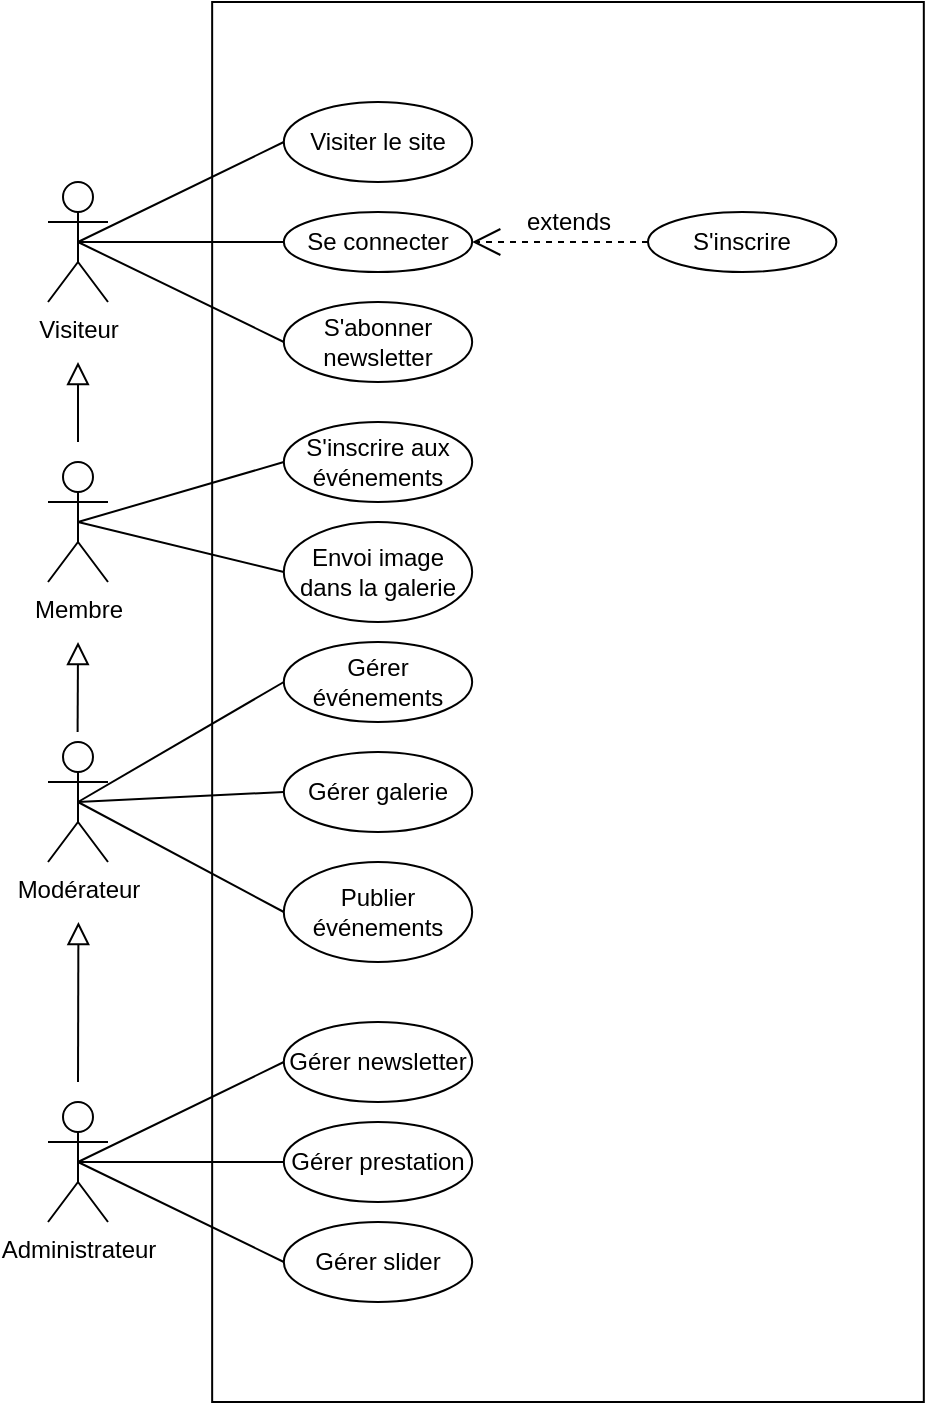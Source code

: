 <mxfile version="12.4.9"><diagram id="4_B6VYWw9bvhtnRted4v" name="Page-1"><mxGraphModel dx="1689" dy="1091" grid="1" gridSize="10" guides="1" tooltips="1" connect="1" arrows="1" fold="1" page="1" pageScale="1" pageWidth="827" pageHeight="1169" math="0" shadow="0"><root><mxCell id="0"/><mxCell id="1" parent="0"/><mxCell id="ojB8u_n5zXgxZFzfZ7V_-6" value="Modérateur" style="shape=umlActor;verticalLabelPosition=bottom;labelBackgroundColor=#ffffff;verticalAlign=top;html=1;outlineConnect=0;" parent="1" vertex="1"><mxGeometry x="100" y="510" width="30" height="60" as="geometry"/></mxCell><mxCell id="ojB8u_n5zXgxZFzfZ7V_-18" value="Administrateur" style="shape=umlActor;verticalLabelPosition=bottom;labelBackgroundColor=#ffffff;verticalAlign=top;html=1;outlineConnect=0;" parent="1" vertex="1"><mxGeometry x="100" y="690" width="30" height="60" as="geometry"/></mxCell><mxCell id="FLwlsprIiwjIkoELsXkJ-1" value="Visiteur" style="shape=umlActor;verticalLabelPosition=bottom;labelBackgroundColor=#ffffff;verticalAlign=top;html=1;outlineConnect=0;" parent="1" vertex="1"><mxGeometry x="100.0" y="230" width="30" height="60" as="geometry"/></mxCell><mxCell id="FLwlsprIiwjIkoELsXkJ-29" value="Extends" style="endArrow=block;endSize=9;endFill=0;strokeColor=#000000;html=1;labelBackgroundColor=#ffffff;noLabel=1;fontColor=none;" parent="1" edge="1"><mxGeometry width="160" relative="1" as="geometry"><mxPoint x="115" y="360" as="sourcePoint"/><mxPoint x="115" y="320" as="targetPoint"/></mxGeometry></mxCell><mxCell id="FLwlsprIiwjIkoELsXkJ-38" value="include" style="text;strokeColor=none;fillColor=none;align=center;verticalAlign=middle;rounded=0;fontColor=#000000;html=1;whiteSpace=wrap;labelBackgroundColor=#ffffff;" parent="1" vertex="1"><mxGeometry x="340" y="600" width="40" height="20" as="geometry"/></mxCell><mxCell id="Lsep51v2WRQ0A5iY_-xO-1" value="Membre&lt;br&gt;" style="shape=umlActor;verticalLabelPosition=bottom;labelBackgroundColor=#ffffff;verticalAlign=top;html=1;outlineConnect=0;" vertex="1" parent="1"><mxGeometry x="100" y="370" width="30" height="60" as="geometry"/></mxCell><mxCell id="Lsep51v2WRQ0A5iY_-xO-2" value="Extends" style="endArrow=block;endSize=9;endFill=0;strokeColor=#000000;html=1;labelBackgroundColor=#ffffff;noLabel=1;fontColor=none;" edge="1" parent="1"><mxGeometry width="160" relative="1" as="geometry"><mxPoint x="114.8" y="505" as="sourcePoint"/><mxPoint x="115.01" y="460" as="targetPoint"/></mxGeometry></mxCell><mxCell id="Lsep51v2WRQ0A5iY_-xO-3" value="Extends" style="endArrow=block;endSize=9;endFill=0;strokeColor=#000000;html=1;labelBackgroundColor=#ffffff;noLabel=1;fontColor=none;" edge="1" parent="1"><mxGeometry width="160" relative="1" as="geometry"><mxPoint x="115" y="680" as="sourcePoint"/><mxPoint x="115.21" y="600" as="targetPoint"/></mxGeometry></mxCell><mxCell id="Lsep51v2WRQ0A5iY_-xO-4" value="" style="rounded=0;whiteSpace=wrap;html=1;align=left;" vertex="1" parent="1"><mxGeometry x="182.08" y="140" width="355.83" height="700" as="geometry"/></mxCell><mxCell id="Lsep51v2WRQ0A5iY_-xO-5" value="Se connecter" style="ellipse;whiteSpace=wrap;html=1;" vertex="1" parent="1"><mxGeometry x="217.92" y="245" width="94.17" height="30" as="geometry"/></mxCell><object label="Use" id="Lsep51v2WRQ0A5iY_-xO-8"><mxCell style="endArrow=open;endSize=12;dashed=1;html=1;labelBackgroundColor=#ffffff;strokeColor=#000000;fontColor=none;entryX=1;entryY=0.5;entryDx=0;entryDy=0;noLabel=1;exitX=0;exitY=0.5;exitDx=0;exitDy=0;" edge="1" parent="1" source="Lsep51v2WRQ0A5iY_-xO-10" target="Lsep51v2WRQ0A5iY_-xO-5"><mxGeometry width="160" relative="1" as="geometry"><mxPoint x="380" y="210" as="sourcePoint"/><mxPoint x="300.005" y="256.642" as="targetPoint"/></mxGeometry></mxCell></object><mxCell id="Lsep51v2WRQ0A5iY_-xO-10" value="S'inscrire" style="ellipse;whiteSpace=wrap;html=1;" vertex="1" parent="1"><mxGeometry x="400" y="245" width="94.17" height="30" as="geometry"/></mxCell><mxCell id="Lsep51v2WRQ0A5iY_-xO-11" value="extends" style="text;html=1;align=center;verticalAlign=middle;resizable=0;points=[];autosize=1;" vertex="1" parent="1"><mxGeometry x="330" y="240" width="60" height="20" as="geometry"/></mxCell><mxCell id="Lsep51v2WRQ0A5iY_-xO-12" value="" style="endArrow=none;html=1;exitX=0.5;exitY=0.5;exitDx=0;exitDy=0;exitPerimeter=0;entryX=0;entryY=0.5;entryDx=0;entryDy=0;" edge="1" parent="1" source="FLwlsprIiwjIkoELsXkJ-1" target="Lsep51v2WRQ0A5iY_-xO-5"><mxGeometry width="50" height="50" relative="1" as="geometry"><mxPoint x="157" y="245.52" as="sourcePoint"/><mxPoint x="207" y="195.52" as="targetPoint"/></mxGeometry></mxCell><mxCell id="Lsep51v2WRQ0A5iY_-xO-13" value="S'abonner newsletter" style="ellipse;whiteSpace=wrap;html=1;" vertex="1" parent="1"><mxGeometry x="217.91" y="290" width="94.17" height="40" as="geometry"/></mxCell><mxCell id="Lsep51v2WRQ0A5iY_-xO-14" value="Visiter le site" style="ellipse;whiteSpace=wrap;html=1;" vertex="1" parent="1"><mxGeometry x="217.91" y="190" width="94.17" height="40" as="geometry"/></mxCell><mxCell id="Lsep51v2WRQ0A5iY_-xO-15" value="" style="endArrow=none;html=1;exitX=0.5;exitY=0.5;exitDx=0;exitDy=0;exitPerimeter=0;entryX=0;entryY=0.5;entryDx=0;entryDy=0;" edge="1" parent="1" source="FLwlsprIiwjIkoELsXkJ-1" target="Lsep51v2WRQ0A5iY_-xO-14"><mxGeometry width="50" height="50" relative="1" as="geometry"><mxPoint x="140" y="240" as="sourcePoint"/><mxPoint x="230.83" y="240" as="targetPoint"/></mxGeometry></mxCell><mxCell id="Lsep51v2WRQ0A5iY_-xO-16" value="" style="endArrow=none;html=1;exitX=0.5;exitY=0.5;exitDx=0;exitDy=0;exitPerimeter=0;entryX=0;entryY=0.5;entryDx=0;entryDy=0;" edge="1" parent="1" source="FLwlsprIiwjIkoELsXkJ-1" target="Lsep51v2WRQ0A5iY_-xO-13"><mxGeometry width="50" height="50" relative="1" as="geometry"><mxPoint x="125" y="270" as="sourcePoint"/><mxPoint x="215.83" y="220" as="targetPoint"/></mxGeometry></mxCell><mxCell id="Lsep51v2WRQ0A5iY_-xO-17" value="S'inscrire aux événements" style="ellipse;whiteSpace=wrap;html=1;" vertex="1" parent="1"><mxGeometry x="217.92" y="350" width="94.17" height="40" as="geometry"/></mxCell><mxCell id="Lsep51v2WRQ0A5iY_-xO-18" value="Envoi image dans la galerie" style="ellipse;whiteSpace=wrap;html=1;" vertex="1" parent="1"><mxGeometry x="217.91" y="400" width="94.17" height="50" as="geometry"/></mxCell><mxCell id="Lsep51v2WRQ0A5iY_-xO-21" value="" style="endArrow=none;html=1;entryX=0;entryY=0.5;entryDx=0;entryDy=0;exitX=0.5;exitY=0.5;exitDx=0;exitDy=0;exitPerimeter=0;" edge="1" parent="1" source="Lsep51v2WRQ0A5iY_-xO-1" target="Lsep51v2WRQ0A5iY_-xO-17"><mxGeometry width="50" height="50" relative="1" as="geometry"><mxPoint x="140" y="400" as="sourcePoint"/><mxPoint x="205.83" y="450.0" as="targetPoint"/></mxGeometry></mxCell><mxCell id="Lsep51v2WRQ0A5iY_-xO-22" value="" style="endArrow=none;html=1;exitX=0.5;exitY=0.5;exitDx=0;exitDy=0;exitPerimeter=0;entryX=0;entryY=0.5;entryDx=0;entryDy=0;" edge="1" parent="1" source="Lsep51v2WRQ0A5iY_-xO-1" target="Lsep51v2WRQ0A5iY_-xO-18"><mxGeometry width="50" height="50" relative="1" as="geometry"><mxPoint x="130" y="400.0" as="sourcePoint"/><mxPoint x="220.83" y="450.0" as="targetPoint"/></mxGeometry></mxCell><mxCell id="Lsep51v2WRQ0A5iY_-xO-23" value="Gérer événements" style="ellipse;whiteSpace=wrap;html=1;" vertex="1" parent="1"><mxGeometry x="217.91" y="460" width="94.17" height="40" as="geometry"/></mxCell><mxCell id="Lsep51v2WRQ0A5iY_-xO-24" value="Publier événements" style="ellipse;whiteSpace=wrap;html=1;" vertex="1" parent="1"><mxGeometry x="217.91" y="570" width="94.17" height="50" as="geometry"/></mxCell><mxCell id="Lsep51v2WRQ0A5iY_-xO-25" value="Gérer galerie" style="ellipse;whiteSpace=wrap;html=1;" vertex="1" parent="1"><mxGeometry x="217.92" y="515" width="94.17" height="40" as="geometry"/></mxCell><mxCell id="Lsep51v2WRQ0A5iY_-xO-26" value="Gérer newsletter" style="ellipse;whiteSpace=wrap;html=1;" vertex="1" parent="1"><mxGeometry x="217.91" y="650" width="94.17" height="40" as="geometry"/></mxCell><mxCell id="Lsep51v2WRQ0A5iY_-xO-27" value="Gérer prestation" style="ellipse;whiteSpace=wrap;html=1;" vertex="1" parent="1"><mxGeometry x="217.91" y="700" width="94.17" height="40" as="geometry"/></mxCell><mxCell id="Lsep51v2WRQ0A5iY_-xO-28" value="Gérer slider" style="ellipse;whiteSpace=wrap;html=1;" vertex="1" parent="1"><mxGeometry x="217.92" y="750" width="94.17" height="40" as="geometry"/></mxCell><mxCell id="Lsep51v2WRQ0A5iY_-xO-29" value="" style="endArrow=none;html=1;exitX=0.5;exitY=0.5;exitDx=0;exitDy=0;exitPerimeter=0;entryX=0;entryY=0.5;entryDx=0;entryDy=0;" edge="1" parent="1" source="ojB8u_n5zXgxZFzfZ7V_-18" target="Lsep51v2WRQ0A5iY_-xO-26"><mxGeometry width="50" height="50" relative="1" as="geometry"><mxPoint x="150" y="720" as="sourcePoint"/><mxPoint x="200" y="670" as="targetPoint"/></mxGeometry></mxCell><mxCell id="Lsep51v2WRQ0A5iY_-xO-30" value="" style="endArrow=none;html=1;exitX=0.5;exitY=0.5;exitDx=0;exitDy=0;exitPerimeter=0;entryX=0;entryY=0.5;entryDx=0;entryDy=0;" edge="1" parent="1" source="ojB8u_n5zXgxZFzfZ7V_-18" target="Lsep51v2WRQ0A5iY_-xO-27"><mxGeometry width="50" height="50" relative="1" as="geometry"><mxPoint x="125" y="690" as="sourcePoint"/><mxPoint x="227.91" y="680" as="targetPoint"/></mxGeometry></mxCell><mxCell id="Lsep51v2WRQ0A5iY_-xO-31" value="" style="endArrow=none;html=1;entryX=0;entryY=0.5;entryDx=0;entryDy=0;exitX=0.5;exitY=0.5;exitDx=0;exitDy=0;exitPerimeter=0;" edge="1" parent="1" source="ojB8u_n5zXgxZFzfZ7V_-18" target="Lsep51v2WRQ0A5iY_-xO-28"><mxGeometry width="50" height="50" relative="1" as="geometry"><mxPoint x="120" y="680" as="sourcePoint"/><mxPoint x="227.91" y="730" as="targetPoint"/></mxGeometry></mxCell><mxCell id="Lsep51v2WRQ0A5iY_-xO-32" value="" style="endArrow=none;html=1;exitX=0.5;exitY=0.5;exitDx=0;exitDy=0;exitPerimeter=0;entryX=0;entryY=0.5;entryDx=0;entryDy=0;" edge="1" parent="1" source="ojB8u_n5zXgxZFzfZ7V_-6" target="Lsep51v2WRQ0A5iY_-xO-23"><mxGeometry width="50" height="50" relative="1" as="geometry"><mxPoint x="145" y="550" as="sourcePoint"/><mxPoint x="195" y="500" as="targetPoint"/></mxGeometry></mxCell><mxCell id="Lsep51v2WRQ0A5iY_-xO-33" value="" style="endArrow=none;html=1;exitX=0.5;exitY=0.5;exitDx=0;exitDy=0;exitPerimeter=0;entryX=0;entryY=0.5;entryDx=0;entryDy=0;" edge="1" parent="1" source="ojB8u_n5zXgxZFzfZ7V_-6" target="Lsep51v2WRQ0A5iY_-xO-25"><mxGeometry width="50" height="50" relative="1" as="geometry"><mxPoint x="125" y="555" as="sourcePoint"/><mxPoint x="227.91" y="490" as="targetPoint"/></mxGeometry></mxCell><mxCell id="Lsep51v2WRQ0A5iY_-xO-34" value="" style="endArrow=none;html=1;exitX=0.5;exitY=0.5;exitDx=0;exitDy=0;exitPerimeter=0;entryX=0;entryY=0.5;entryDx=0;entryDy=0;" edge="1" parent="1" source="ojB8u_n5zXgxZFzfZ7V_-6" target="Lsep51v2WRQ0A5iY_-xO-24"><mxGeometry width="50" height="50" relative="1" as="geometry"><mxPoint x="125" y="555" as="sourcePoint"/><mxPoint x="227.92" y="545" as="targetPoint"/></mxGeometry></mxCell></root></mxGraphModel></diagram></mxfile>